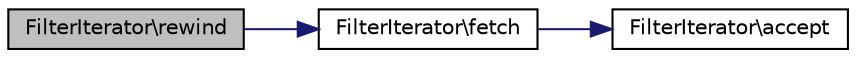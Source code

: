 digraph "FilterIterator\rewind"
{
  edge [fontname="Helvetica",fontsize="10",labelfontname="Helvetica",labelfontsize="10"];
  node [fontname="Helvetica",fontsize="10",shape=record];
  rankdir="LR";
  Node1 [label="FilterIterator\\rewind",height=0.2,width=0.4,color="black", fillcolor="grey75", style="filled" fontcolor="black"];
  Node1 -> Node2 [color="midnightblue",fontsize="10",style="solid",fontname="Helvetica"];
  Node2 [label="FilterIterator\\fetch",height=0.2,width=0.4,color="black", fillcolor="white", style="filled",URL="$classFilterIterator.html#ad8d098c0eac14b893bc5f85f0017bc7f",tooltip="Fetch next element and store it. "];
  Node2 -> Node3 [color="midnightblue",fontsize="10",style="solid",fontname="Helvetica"];
  Node3 [label="FilterIterator\\accept",height=0.2,width=0.4,color="black", fillcolor="white", style="filled",URL="$classFilterIterator.html#a49da4cbfe15823df7e73f89548224ebc",tooltip="Accept function to decide whether an element of the inner iterator should be accessible through the F..."];
}
